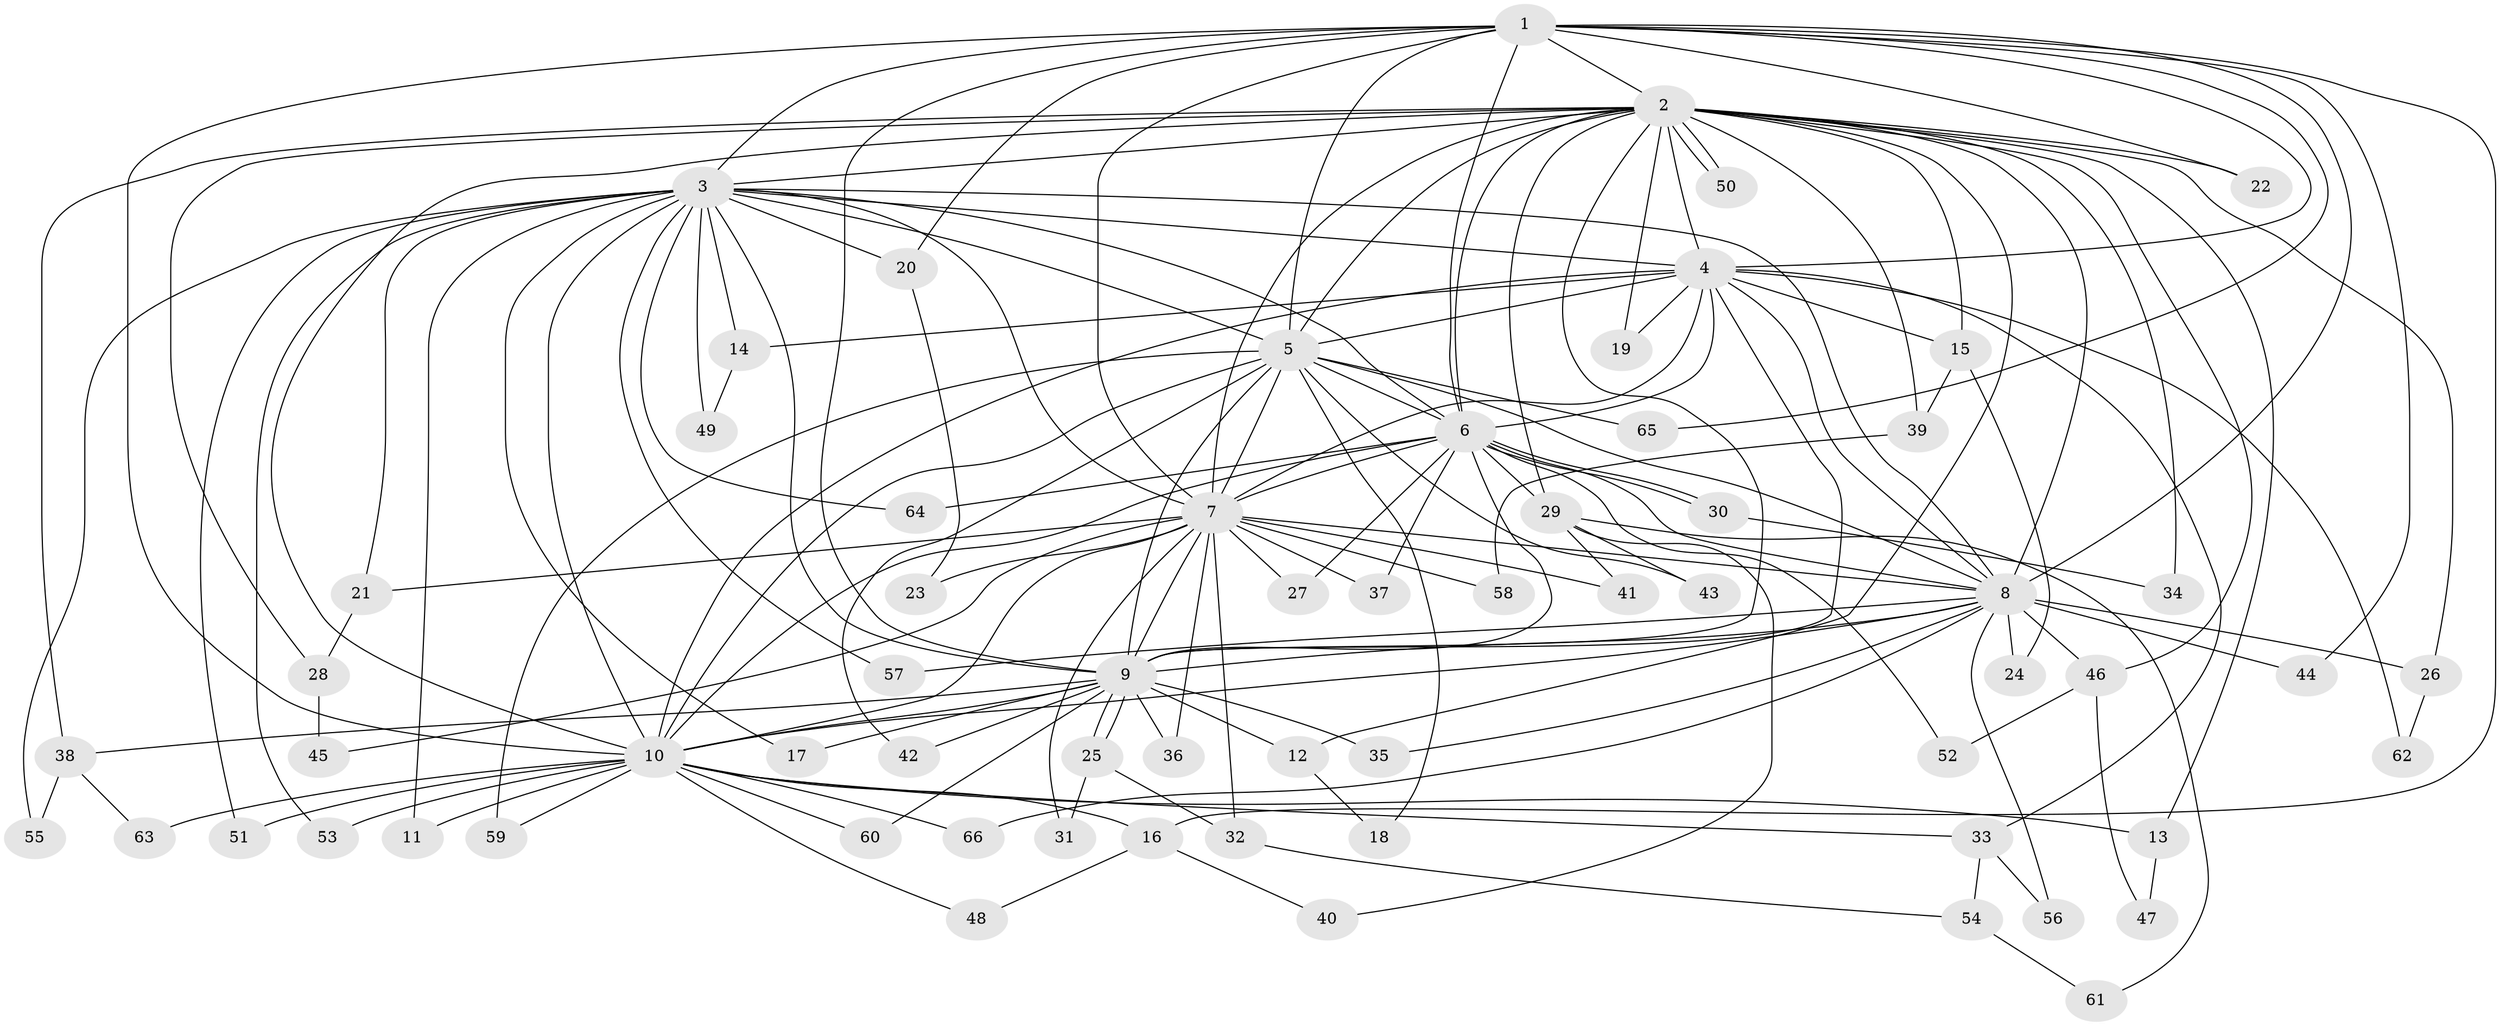 // coarse degree distribution, {10: 0.022727272727272728, 18: 0.022727272727272728, 20: 0.022727272727272728, 11: 0.022727272727272728, 22: 0.022727272727272728, 16: 0.022727272727272728, 14: 0.022727272727272728, 15: 0.022727272727272728, 3: 0.20454545454545456, 1: 0.022727272727272728, 4: 0.11363636363636363, 2: 0.45454545454545453, 6: 0.022727272727272728}
// Generated by graph-tools (version 1.1) at 2025/23/03/03/25 07:23:44]
// undirected, 66 vertices, 157 edges
graph export_dot {
graph [start="1"]
  node [color=gray90,style=filled];
  1;
  2;
  3;
  4;
  5;
  6;
  7;
  8;
  9;
  10;
  11;
  12;
  13;
  14;
  15;
  16;
  17;
  18;
  19;
  20;
  21;
  22;
  23;
  24;
  25;
  26;
  27;
  28;
  29;
  30;
  31;
  32;
  33;
  34;
  35;
  36;
  37;
  38;
  39;
  40;
  41;
  42;
  43;
  44;
  45;
  46;
  47;
  48;
  49;
  50;
  51;
  52;
  53;
  54;
  55;
  56;
  57;
  58;
  59;
  60;
  61;
  62;
  63;
  64;
  65;
  66;
  1 -- 2;
  1 -- 3;
  1 -- 4;
  1 -- 5;
  1 -- 6;
  1 -- 7;
  1 -- 8;
  1 -- 9;
  1 -- 10;
  1 -- 16;
  1 -- 20;
  1 -- 22;
  1 -- 44;
  1 -- 65;
  2 -- 3;
  2 -- 4;
  2 -- 5;
  2 -- 6;
  2 -- 7;
  2 -- 8;
  2 -- 9;
  2 -- 10;
  2 -- 12;
  2 -- 13;
  2 -- 15;
  2 -- 19;
  2 -- 22;
  2 -- 26;
  2 -- 28;
  2 -- 29;
  2 -- 34;
  2 -- 38;
  2 -- 39;
  2 -- 46;
  2 -- 50;
  2 -- 50;
  3 -- 4;
  3 -- 5;
  3 -- 6;
  3 -- 7;
  3 -- 8;
  3 -- 9;
  3 -- 10;
  3 -- 11;
  3 -- 14;
  3 -- 17;
  3 -- 20;
  3 -- 21;
  3 -- 49;
  3 -- 51;
  3 -- 53;
  3 -- 55;
  3 -- 57;
  3 -- 64;
  4 -- 5;
  4 -- 6;
  4 -- 7;
  4 -- 8;
  4 -- 9;
  4 -- 10;
  4 -- 14;
  4 -- 15;
  4 -- 19;
  4 -- 33;
  4 -- 62;
  5 -- 6;
  5 -- 7;
  5 -- 8;
  5 -- 9;
  5 -- 10;
  5 -- 18;
  5 -- 42;
  5 -- 43;
  5 -- 59;
  5 -- 65;
  6 -- 7;
  6 -- 8;
  6 -- 9;
  6 -- 10;
  6 -- 27;
  6 -- 29;
  6 -- 30;
  6 -- 30;
  6 -- 37;
  6 -- 52;
  6 -- 64;
  7 -- 8;
  7 -- 9;
  7 -- 10;
  7 -- 21;
  7 -- 23;
  7 -- 27;
  7 -- 31;
  7 -- 32;
  7 -- 36;
  7 -- 37;
  7 -- 41;
  7 -- 45;
  7 -- 58;
  8 -- 9;
  8 -- 10;
  8 -- 24;
  8 -- 26;
  8 -- 35;
  8 -- 44;
  8 -- 46;
  8 -- 56;
  8 -- 57;
  8 -- 66;
  9 -- 10;
  9 -- 12;
  9 -- 17;
  9 -- 25;
  9 -- 25;
  9 -- 35;
  9 -- 36;
  9 -- 38;
  9 -- 42;
  9 -- 60;
  10 -- 11;
  10 -- 13;
  10 -- 16;
  10 -- 33;
  10 -- 48;
  10 -- 51;
  10 -- 53;
  10 -- 59;
  10 -- 60;
  10 -- 63;
  10 -- 66;
  12 -- 18;
  13 -- 47;
  14 -- 49;
  15 -- 24;
  15 -- 39;
  16 -- 40;
  16 -- 48;
  20 -- 23;
  21 -- 28;
  25 -- 31;
  25 -- 32;
  26 -- 62;
  28 -- 45;
  29 -- 40;
  29 -- 41;
  29 -- 43;
  29 -- 61;
  30 -- 34;
  32 -- 54;
  33 -- 54;
  33 -- 56;
  38 -- 55;
  38 -- 63;
  39 -- 58;
  46 -- 47;
  46 -- 52;
  54 -- 61;
}
